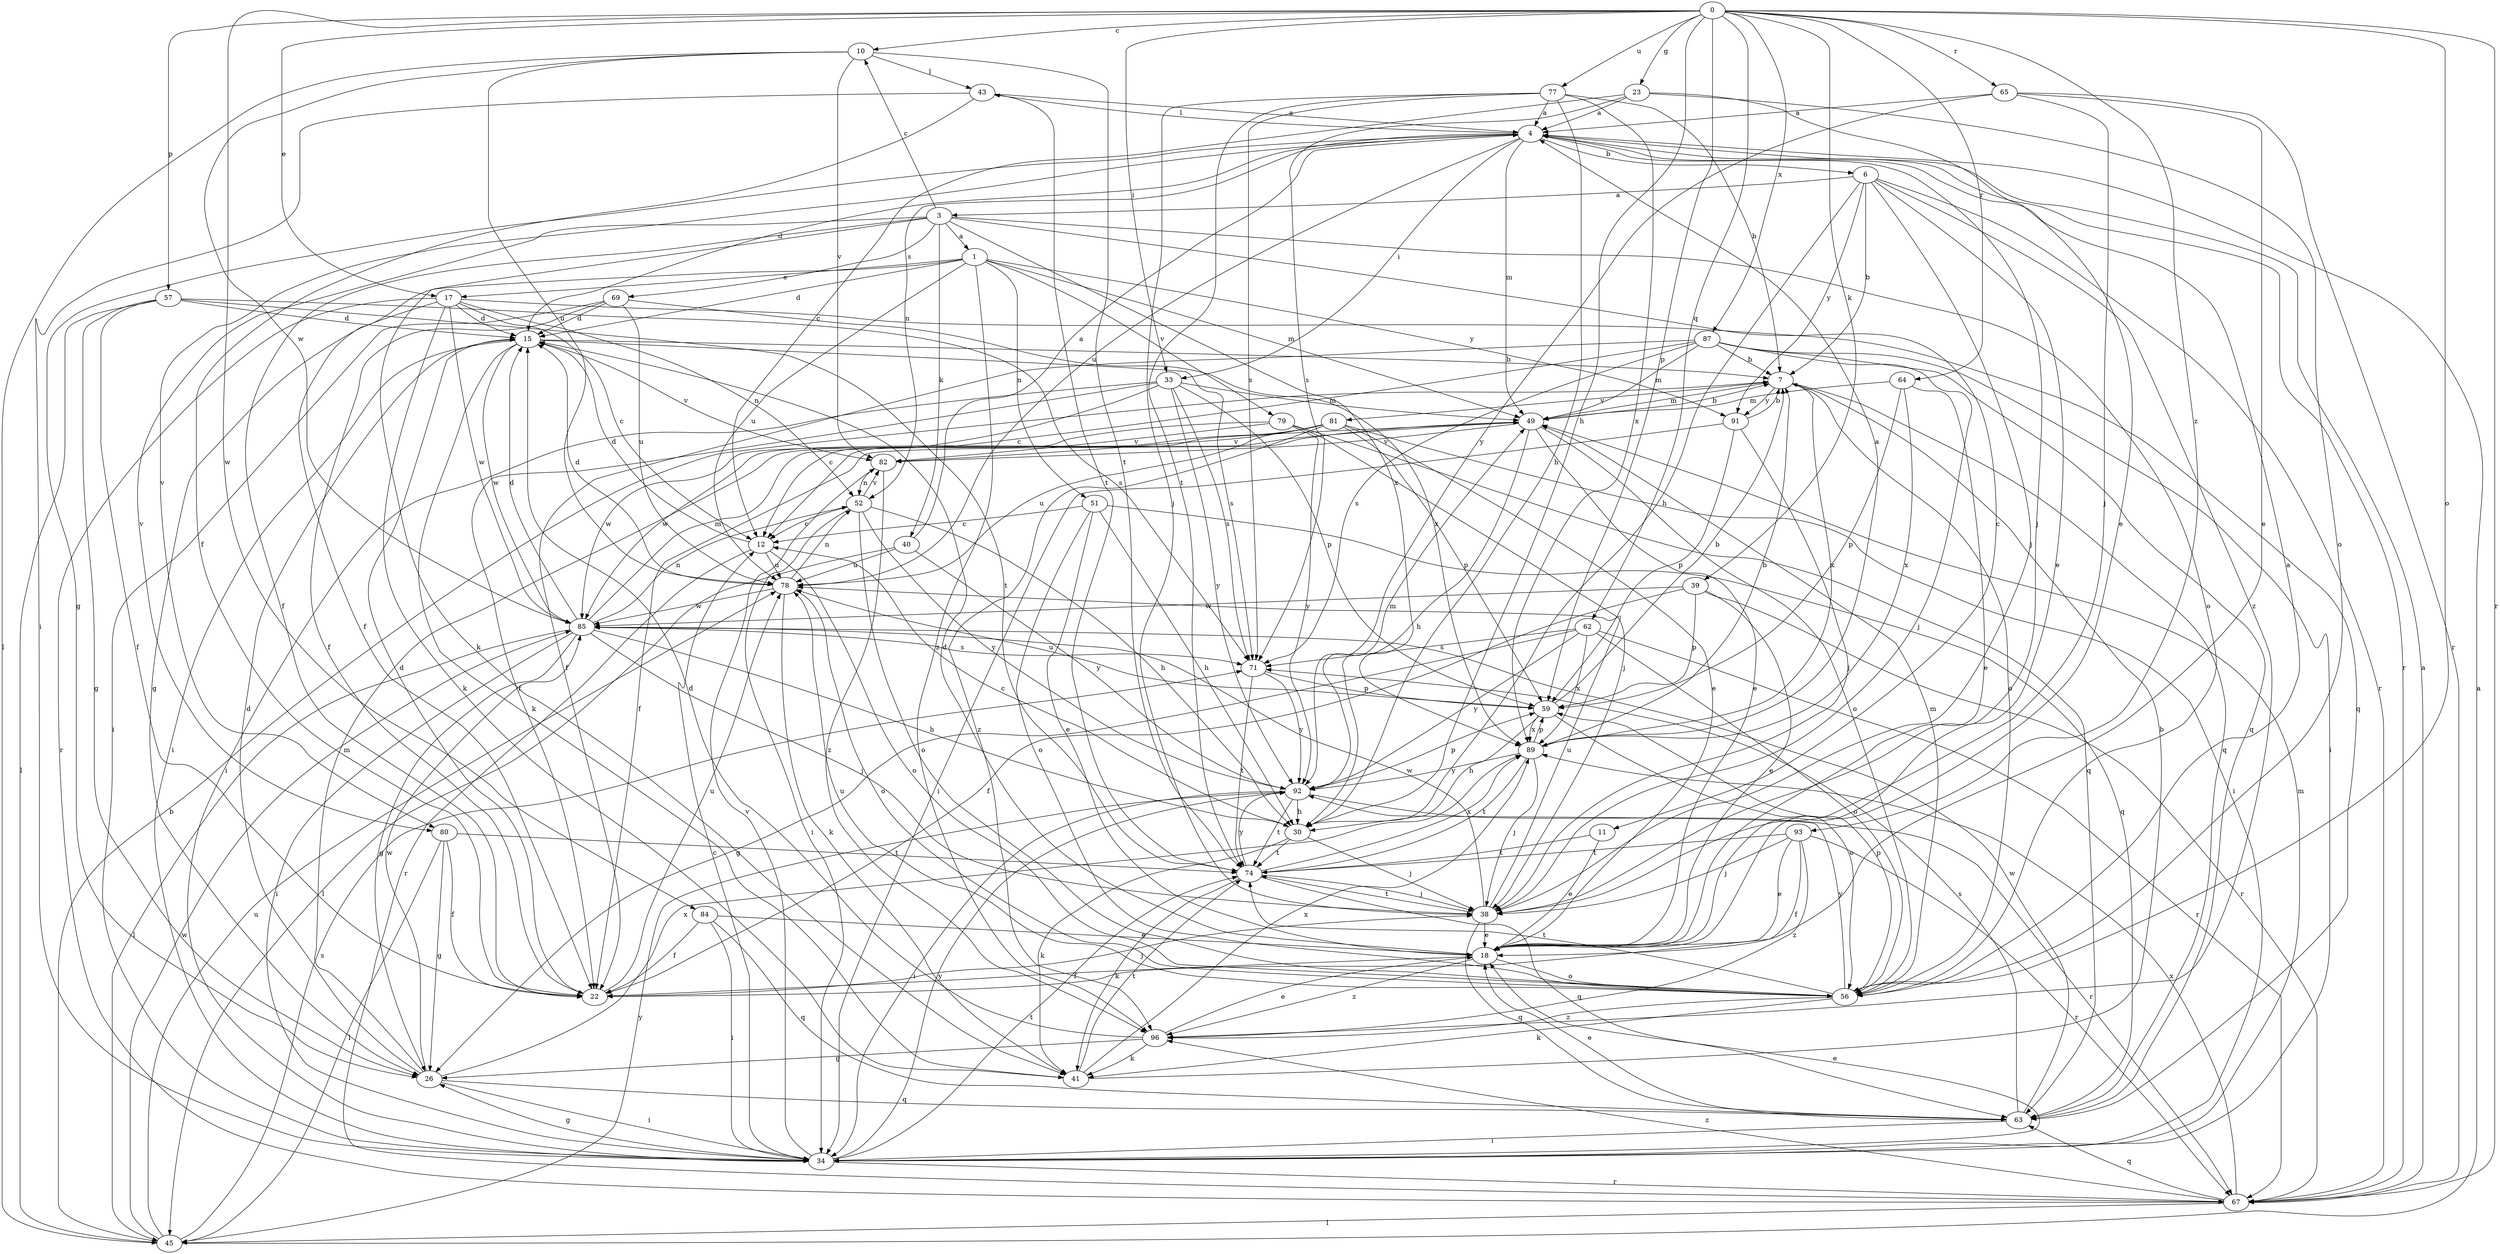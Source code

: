 strict digraph  {
0;
1;
3;
4;
6;
7;
10;
11;
12;
15;
17;
18;
22;
23;
26;
30;
33;
34;
38;
39;
40;
41;
43;
45;
49;
51;
52;
56;
57;
59;
62;
63;
64;
65;
67;
69;
71;
74;
77;
78;
79;
80;
81;
82;
84;
85;
87;
89;
91;
92;
93;
96;
0 -> 10  [label=c];
0 -> 17  [label=e];
0 -> 23  [label=g];
0 -> 30  [label=h];
0 -> 33  [label=i];
0 -> 39  [label=k];
0 -> 56  [label=o];
0 -> 57  [label=p];
0 -> 59  [label=p];
0 -> 62  [label=q];
0 -> 64  [label=r];
0 -> 65  [label=r];
0 -> 67  [label=r];
0 -> 77  [label=u];
0 -> 84  [label=w];
0 -> 87  [label=x];
0 -> 93  [label=z];
1 -> 15  [label=d];
1 -> 17  [label=e];
1 -> 22  [label=f];
1 -> 49  [label=m];
1 -> 51  [label=n];
1 -> 78  [label=u];
1 -> 79  [label=v];
1 -> 91  [label=y];
1 -> 96  [label=z];
3 -> 1  [label=a];
3 -> 10  [label=c];
3 -> 11  [label=c];
3 -> 22  [label=f];
3 -> 40  [label=k];
3 -> 41  [label=k];
3 -> 56  [label=o];
3 -> 69  [label=s];
3 -> 80  [label=v];
3 -> 89  [label=x];
4 -> 6  [label=b];
4 -> 15  [label=d];
4 -> 26  [label=g];
4 -> 33  [label=i];
4 -> 38  [label=j];
4 -> 43  [label=l];
4 -> 49  [label=m];
4 -> 52  [label=n];
4 -> 67  [label=r];
4 -> 78  [label=u];
4 -> 80  [label=v];
6 -> 3  [label=a];
6 -> 7  [label=b];
6 -> 18  [label=e];
6 -> 30  [label=h];
6 -> 38  [label=j];
6 -> 67  [label=r];
6 -> 91  [label=y];
6 -> 96  [label=z];
7 -> 49  [label=m];
7 -> 56  [label=o];
7 -> 63  [label=q];
7 -> 81  [label=v];
7 -> 89  [label=x];
7 -> 91  [label=y];
10 -> 43  [label=l];
10 -> 45  [label=l];
10 -> 74  [label=t];
10 -> 78  [label=u];
10 -> 82  [label=v];
10 -> 85  [label=w];
11 -> 18  [label=e];
11 -> 74  [label=t];
12 -> 15  [label=d];
12 -> 56  [label=o];
12 -> 67  [label=r];
12 -> 78  [label=u];
15 -> 7  [label=b];
15 -> 34  [label=i];
15 -> 41  [label=k];
15 -> 71  [label=s];
15 -> 82  [label=v];
15 -> 85  [label=w];
17 -> 12  [label=c];
17 -> 15  [label=d];
17 -> 26  [label=g];
17 -> 41  [label=k];
17 -> 52  [label=n];
17 -> 63  [label=q];
17 -> 67  [label=r];
17 -> 85  [label=w];
18 -> 15  [label=d];
18 -> 22  [label=f];
18 -> 56  [label=o];
18 -> 96  [label=z];
22 -> 15  [label=d];
22 -> 38  [label=j];
22 -> 78  [label=u];
23 -> 4  [label=a];
23 -> 12  [label=c];
23 -> 18  [label=e];
23 -> 56  [label=o];
23 -> 71  [label=s];
26 -> 15  [label=d];
26 -> 34  [label=i];
26 -> 49  [label=m];
26 -> 63  [label=q];
26 -> 85  [label=w];
26 -> 89  [label=x];
30 -> 12  [label=c];
30 -> 38  [label=j];
30 -> 41  [label=k];
30 -> 74  [label=t];
33 -> 12  [label=c];
33 -> 22  [label=f];
33 -> 34  [label=i];
33 -> 49  [label=m];
33 -> 59  [label=p];
33 -> 71  [label=s];
33 -> 92  [label=y];
34 -> 12  [label=c];
34 -> 18  [label=e];
34 -> 26  [label=g];
34 -> 49  [label=m];
34 -> 67  [label=r];
34 -> 74  [label=t];
34 -> 82  [label=v];
34 -> 92  [label=y];
38 -> 18  [label=e];
38 -> 63  [label=q];
38 -> 74  [label=t];
38 -> 78  [label=u];
38 -> 85  [label=w];
39 -> 18  [label=e];
39 -> 22  [label=f];
39 -> 59  [label=p];
39 -> 67  [label=r];
39 -> 85  [label=w];
40 -> 4  [label=a];
40 -> 45  [label=l];
40 -> 78  [label=u];
40 -> 92  [label=y];
41 -> 7  [label=b];
41 -> 74  [label=t];
41 -> 89  [label=x];
43 -> 4  [label=a];
43 -> 22  [label=f];
43 -> 34  [label=i];
43 -> 74  [label=t];
45 -> 4  [label=a];
45 -> 7  [label=b];
45 -> 71  [label=s];
45 -> 78  [label=u];
45 -> 85  [label=w];
45 -> 92  [label=y];
49 -> 7  [label=b];
49 -> 18  [label=e];
49 -> 22  [label=f];
49 -> 30  [label=h];
49 -> 56  [label=o];
49 -> 82  [label=v];
51 -> 12  [label=c];
51 -> 18  [label=e];
51 -> 30  [label=h];
51 -> 56  [label=o];
51 -> 63  [label=q];
52 -> 12  [label=c];
52 -> 30  [label=h];
52 -> 34  [label=i];
52 -> 56  [label=o];
52 -> 82  [label=v];
52 -> 92  [label=y];
56 -> 4  [label=a];
56 -> 41  [label=k];
56 -> 49  [label=m];
56 -> 59  [label=p];
56 -> 74  [label=t];
56 -> 78  [label=u];
56 -> 92  [label=y];
56 -> 96  [label=z];
57 -> 15  [label=d];
57 -> 22  [label=f];
57 -> 26  [label=g];
57 -> 45  [label=l];
57 -> 71  [label=s];
57 -> 74  [label=t];
59 -> 7  [label=b];
59 -> 30  [label=h];
59 -> 56  [label=o];
59 -> 78  [label=u];
59 -> 89  [label=x];
62 -> 26  [label=g];
62 -> 56  [label=o];
62 -> 67  [label=r];
62 -> 71  [label=s];
62 -> 89  [label=x];
62 -> 92  [label=y];
63 -> 18  [label=e];
63 -> 34  [label=i];
63 -> 71  [label=s];
63 -> 85  [label=w];
64 -> 18  [label=e];
64 -> 49  [label=m];
64 -> 59  [label=p];
64 -> 89  [label=x];
65 -> 4  [label=a];
65 -> 18  [label=e];
65 -> 38  [label=j];
65 -> 67  [label=r];
65 -> 92  [label=y];
67 -> 4  [label=a];
67 -> 45  [label=l];
67 -> 63  [label=q];
67 -> 89  [label=x];
67 -> 96  [label=z];
69 -> 15  [label=d];
69 -> 22  [label=f];
69 -> 34  [label=i];
69 -> 78  [label=u];
69 -> 89  [label=x];
71 -> 59  [label=p];
71 -> 74  [label=t];
71 -> 92  [label=y];
74 -> 38  [label=j];
74 -> 41  [label=k];
74 -> 63  [label=q];
74 -> 89  [label=x];
74 -> 92  [label=y];
77 -> 4  [label=a];
77 -> 7  [label=b];
77 -> 30  [label=h];
77 -> 38  [label=j];
77 -> 71  [label=s];
77 -> 74  [label=t];
77 -> 89  [label=x];
78 -> 15  [label=d];
78 -> 41  [label=k];
78 -> 52  [label=n];
78 -> 56  [label=o];
78 -> 85  [label=w];
79 -> 38  [label=j];
79 -> 63  [label=q];
79 -> 82  [label=v];
79 -> 85  [label=w];
79 -> 92  [label=y];
80 -> 22  [label=f];
80 -> 26  [label=g];
80 -> 45  [label=l];
80 -> 74  [label=t];
81 -> 18  [label=e];
81 -> 34  [label=i];
81 -> 59  [label=p];
81 -> 78  [label=u];
81 -> 82  [label=v];
81 -> 85  [label=w];
81 -> 96  [label=z];
82 -> 52  [label=n];
82 -> 96  [label=z];
84 -> 18  [label=e];
84 -> 22  [label=f];
84 -> 34  [label=i];
84 -> 63  [label=q];
85 -> 15  [label=d];
85 -> 26  [label=g];
85 -> 30  [label=h];
85 -> 34  [label=i];
85 -> 38  [label=j];
85 -> 45  [label=l];
85 -> 49  [label=m];
85 -> 52  [label=n];
85 -> 71  [label=s];
87 -> 7  [label=b];
87 -> 12  [label=c];
87 -> 22  [label=f];
87 -> 34  [label=i];
87 -> 38  [label=j];
87 -> 49  [label=m];
87 -> 63  [label=q];
87 -> 71  [label=s];
89 -> 4  [label=a];
89 -> 7  [label=b];
89 -> 38  [label=j];
89 -> 59  [label=p];
89 -> 74  [label=t];
89 -> 92  [label=y];
91 -> 7  [label=b];
91 -> 34  [label=i];
91 -> 38  [label=j];
91 -> 59  [label=p];
92 -> 30  [label=h];
92 -> 34  [label=i];
92 -> 49  [label=m];
92 -> 59  [label=p];
92 -> 67  [label=r];
92 -> 74  [label=t];
93 -> 18  [label=e];
93 -> 22  [label=f];
93 -> 38  [label=j];
93 -> 67  [label=r];
93 -> 74  [label=t];
93 -> 96  [label=z];
96 -> 15  [label=d];
96 -> 18  [label=e];
96 -> 26  [label=g];
96 -> 41  [label=k];
}

